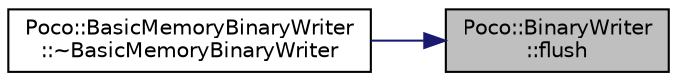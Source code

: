 digraph "Poco::BinaryWriter::flush"
{
 // LATEX_PDF_SIZE
  edge [fontname="Helvetica",fontsize="10",labelfontname="Helvetica",labelfontsize="10"];
  node [fontname="Helvetica",fontsize="10",shape=record];
  rankdir="RL";
  Node1 [label="Poco::BinaryWriter\l::flush",height=0.2,width=0.4,color="black", fillcolor="grey75", style="filled", fontcolor="black",tooltip=" "];
  Node1 -> Node2 [dir="back",color="midnightblue",fontsize="10",style="solid",fontname="Helvetica"];
  Node2 [label="Poco::BasicMemoryBinaryWriter\l::~BasicMemoryBinaryWriter",height=0.2,width=0.4,color="black", fillcolor="white", style="filled",URL="$classPoco_1_1BasicMemoryBinaryWriter.html#a431ad5573d25d243e0350d87c448cb89",tooltip=" "];
}
